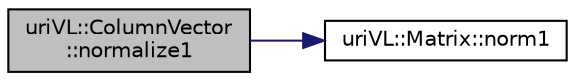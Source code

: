 digraph "uriVL::ColumnVector::normalize1"
{
  edge [fontname="Helvetica",fontsize="10",labelfontname="Helvetica",labelfontsize="10"];
  node [fontname="Helvetica",fontsize="10",shape=record];
  rankdir="LR";
  Node1 [label="uriVL::ColumnVector\l::normalize1",height=0.2,width=0.4,color="black", fillcolor="grey75", style="filled", fontcolor="black"];
  Node1 -> Node2 [color="midnightblue",fontsize="10",style="solid",fontname="Helvetica"];
  Node2 [label="uriVL::Matrix::norm1",height=0.2,width=0.4,color="black", fillcolor="white", style="filled",URL="$classuriVL_1_1Matrix.html#a8b42dfa2847d2a0e27183e4629cb7e45",tooltip="This function returns a double corresponding to the \"1\" norm of the Matrix this. "];
}
